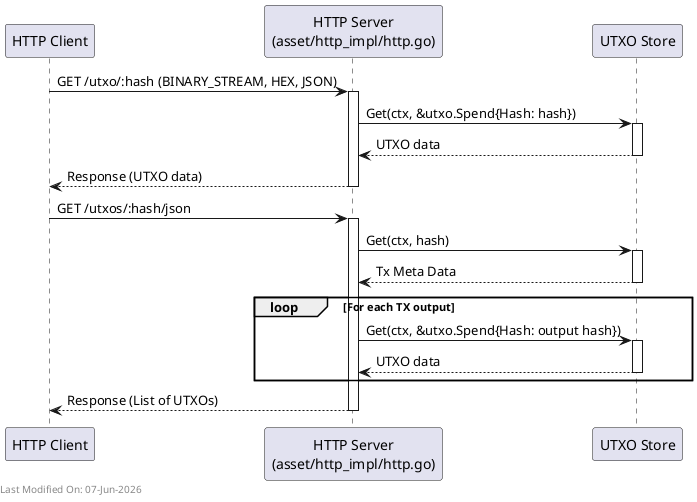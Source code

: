 @startuml
participant "HTTP Client" as Client
participant "HTTP Server\n(asset/http_impl/http.go)" as HTTPServer
participant "UTXO Store" as Utxo

' Specific UTXO by hash request
Client -> HTTPServer : GET /utxo/:hash (BINARY_STREAM, HEX, JSON)
activate HTTPServer
HTTPServer -> Utxo : Get(ctx, &utxo.Spend{Hash: hash})
activate Utxo
Utxo --> HTTPServer : UTXO data
deactivate Utxo
HTTPServer --> Client : Response (UTXO data)
deactivate HTTPServer

' Get UTXOs by Tx ID
Client -> HTTPServer : GET /utxos/:hash/json
activate HTTPServer
HTTPServer -> Utxo : Get(ctx, hash)
activate Utxo
Utxo --> HTTPServer : Tx Meta Data
deactivate Utxo

loop For each TX output
    HTTPServer -> Utxo : Get(ctx, &utxo.Spend{Hash: output hash})
    activate Utxo
    Utxo --> HTTPServer : UTXO data
    deactivate Utxo
end

HTTPServer --> Client : Response (List of UTXOs)
deactivate HTTPServer

left footer Last Modified On: %date("dd-MMM-yyyy")

@enduml
